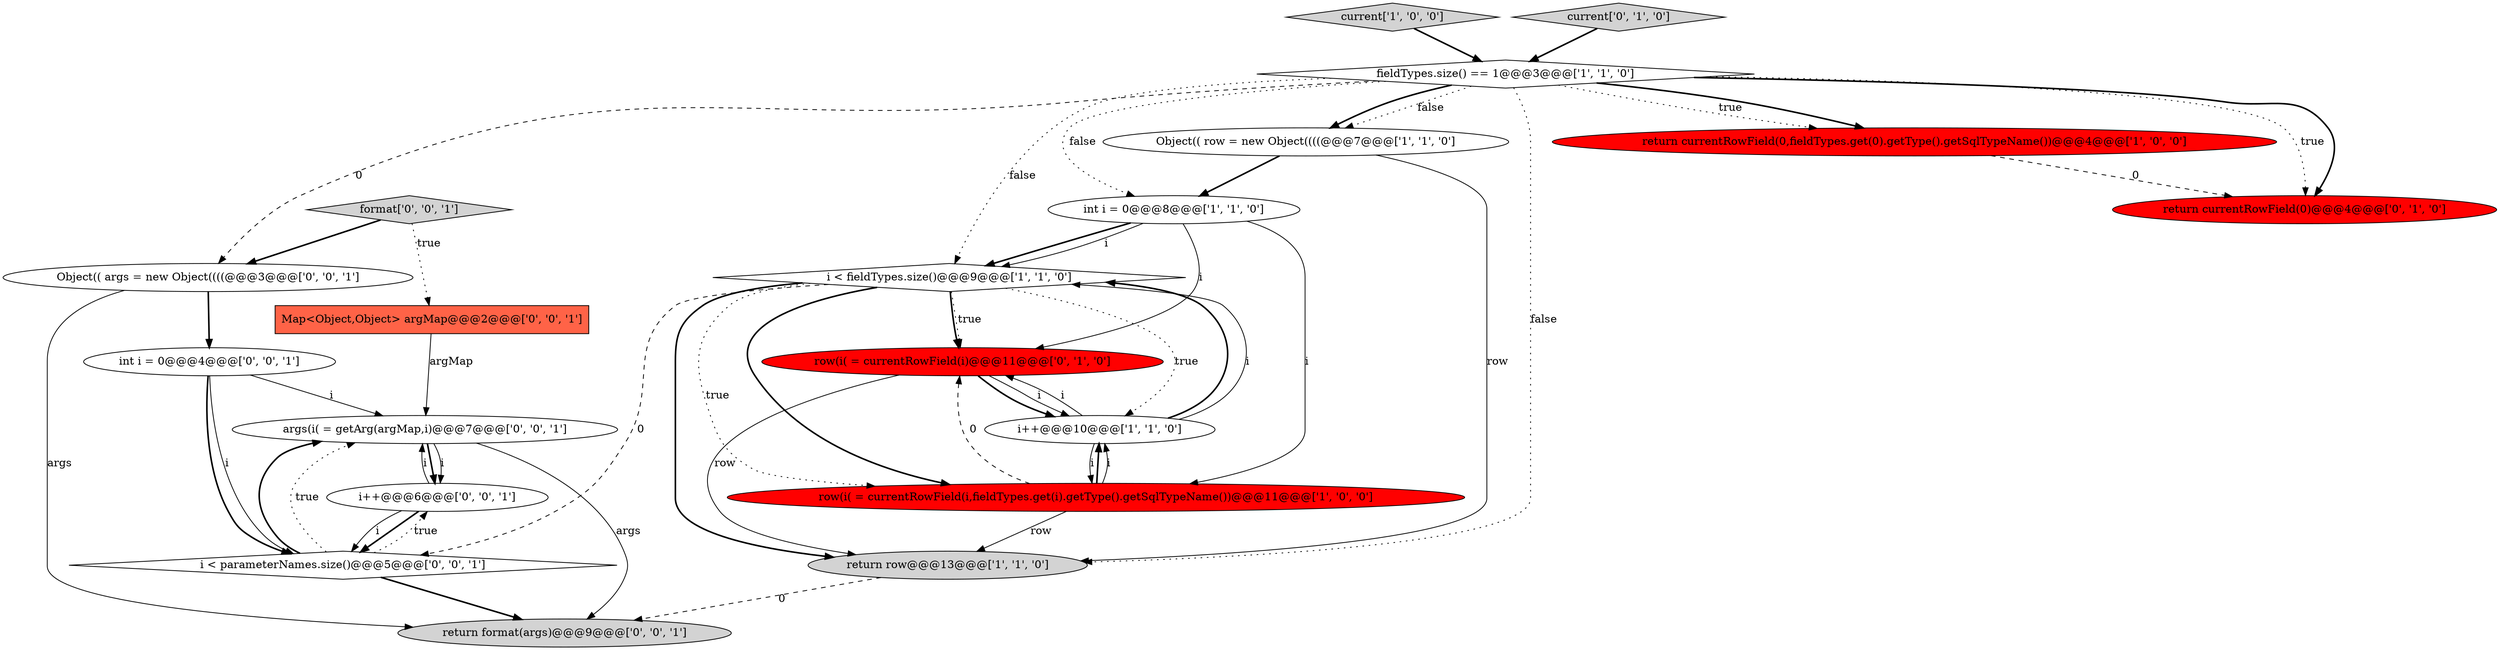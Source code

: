 digraph {
17 [style = filled, label = "return format(args)@@@9@@@['0', '0', '1']", fillcolor = lightgray, shape = ellipse image = "AAA0AAABBB3BBB"];
15 [style = filled, label = "Object(( args = new Object((((@@@3@@@['0', '0', '1']", fillcolor = white, shape = ellipse image = "AAA0AAABBB3BBB"];
4 [style = filled, label = "return currentRowField(0,fieldTypes.get(0).getType().getSqlTypeName())@@@4@@@['1', '0', '0']", fillcolor = red, shape = ellipse image = "AAA1AAABBB1BBB"];
16 [style = filled, label = "args(i( = getArg(argMap,i)@@@7@@@['0', '0', '1']", fillcolor = white, shape = ellipse image = "AAA0AAABBB3BBB"];
1 [style = filled, label = "current['1', '0', '0']", fillcolor = lightgray, shape = diamond image = "AAA0AAABBB1BBB"];
9 [style = filled, label = "row(i( = currentRowField(i)@@@11@@@['0', '1', '0']", fillcolor = red, shape = ellipse image = "AAA1AAABBB2BBB"];
6 [style = filled, label = "i < fieldTypes.size()@@@9@@@['1', '1', '0']", fillcolor = white, shape = diamond image = "AAA0AAABBB1BBB"];
19 [style = filled, label = "format['0', '0', '1']", fillcolor = lightgray, shape = diamond image = "AAA0AAABBB3BBB"];
5 [style = filled, label = "fieldTypes.size() == 1@@@3@@@['1', '1', '0']", fillcolor = white, shape = diamond image = "AAA0AAABBB1BBB"];
10 [style = filled, label = "current['0', '1', '0']", fillcolor = lightgray, shape = diamond image = "AAA0AAABBB2BBB"];
14 [style = filled, label = "Map<Object,Object> argMap@@@2@@@['0', '0', '1']", fillcolor = tomato, shape = box image = "AAA0AAABBB3BBB"];
13 [style = filled, label = "i++@@@6@@@['0', '0', '1']", fillcolor = white, shape = ellipse image = "AAA0AAABBB3BBB"];
12 [style = filled, label = "i < parameterNames.size()@@@5@@@['0', '0', '1']", fillcolor = white, shape = diamond image = "AAA0AAABBB3BBB"];
11 [style = filled, label = "return currentRowField(0)@@@4@@@['0', '1', '0']", fillcolor = red, shape = ellipse image = "AAA1AAABBB2BBB"];
7 [style = filled, label = "row(i( = currentRowField(i,fieldTypes.get(i).getType().getSqlTypeName())@@@11@@@['1', '0', '0']", fillcolor = red, shape = ellipse image = "AAA1AAABBB1BBB"];
8 [style = filled, label = "i++@@@10@@@['1', '1', '0']", fillcolor = white, shape = ellipse image = "AAA0AAABBB1BBB"];
0 [style = filled, label = "int i = 0@@@8@@@['1', '1', '0']", fillcolor = white, shape = ellipse image = "AAA0AAABBB1BBB"];
2 [style = filled, label = "return row@@@13@@@['1', '1', '0']", fillcolor = lightgray, shape = ellipse image = "AAA0AAABBB1BBB"];
3 [style = filled, label = "Object(( row = new Object((((@@@7@@@['1', '1', '0']", fillcolor = white, shape = ellipse image = "AAA0AAABBB1BBB"];
18 [style = filled, label = "int i = 0@@@4@@@['0', '0', '1']", fillcolor = white, shape = ellipse image = "AAA0AAABBB3BBB"];
1->5 [style = bold, label=""];
5->3 [style = bold, label=""];
0->9 [style = solid, label="i"];
19->14 [style = dotted, label="true"];
18->12 [style = solid, label="i"];
16->13 [style = bold, label=""];
15->17 [style = solid, label="args"];
0->6 [style = bold, label=""];
18->16 [style = solid, label="i"];
7->2 [style = solid, label="row"];
12->17 [style = bold, label=""];
18->12 [style = bold, label=""];
8->6 [style = bold, label=""];
9->2 [style = solid, label="row"];
12->16 [style = bold, label=""];
7->8 [style = bold, label=""];
9->8 [style = bold, label=""];
8->9 [style = solid, label="i"];
15->18 [style = bold, label=""];
2->17 [style = dashed, label="0"];
3->0 [style = bold, label=""];
5->4 [style = dotted, label="true"];
13->12 [style = solid, label="i"];
6->2 [style = bold, label=""];
6->12 [style = dashed, label="0"];
5->2 [style = dotted, label="false"];
5->0 [style = dotted, label="false"];
5->11 [style = dotted, label="true"];
12->13 [style = dotted, label="true"];
13->12 [style = bold, label=""];
10->5 [style = bold, label=""];
12->16 [style = dotted, label="true"];
5->6 [style = dotted, label="false"];
6->9 [style = dotted, label="true"];
16->17 [style = solid, label="args"];
6->8 [style = dotted, label="true"];
7->9 [style = dashed, label="0"];
3->2 [style = solid, label="row"];
5->4 [style = bold, label=""];
5->3 [style = dotted, label="false"];
6->7 [style = dotted, label="true"];
9->8 [style = solid, label="i"];
5->11 [style = bold, label=""];
14->16 [style = solid, label="argMap"];
16->13 [style = solid, label="i"];
4->11 [style = dashed, label="0"];
6->9 [style = bold, label=""];
6->7 [style = bold, label=""];
19->15 [style = bold, label=""];
5->15 [style = dashed, label="0"];
7->8 [style = solid, label="i"];
8->7 [style = solid, label="i"];
0->6 [style = solid, label="i"];
8->6 [style = solid, label="i"];
0->7 [style = solid, label="i"];
13->16 [style = solid, label="i"];
}
